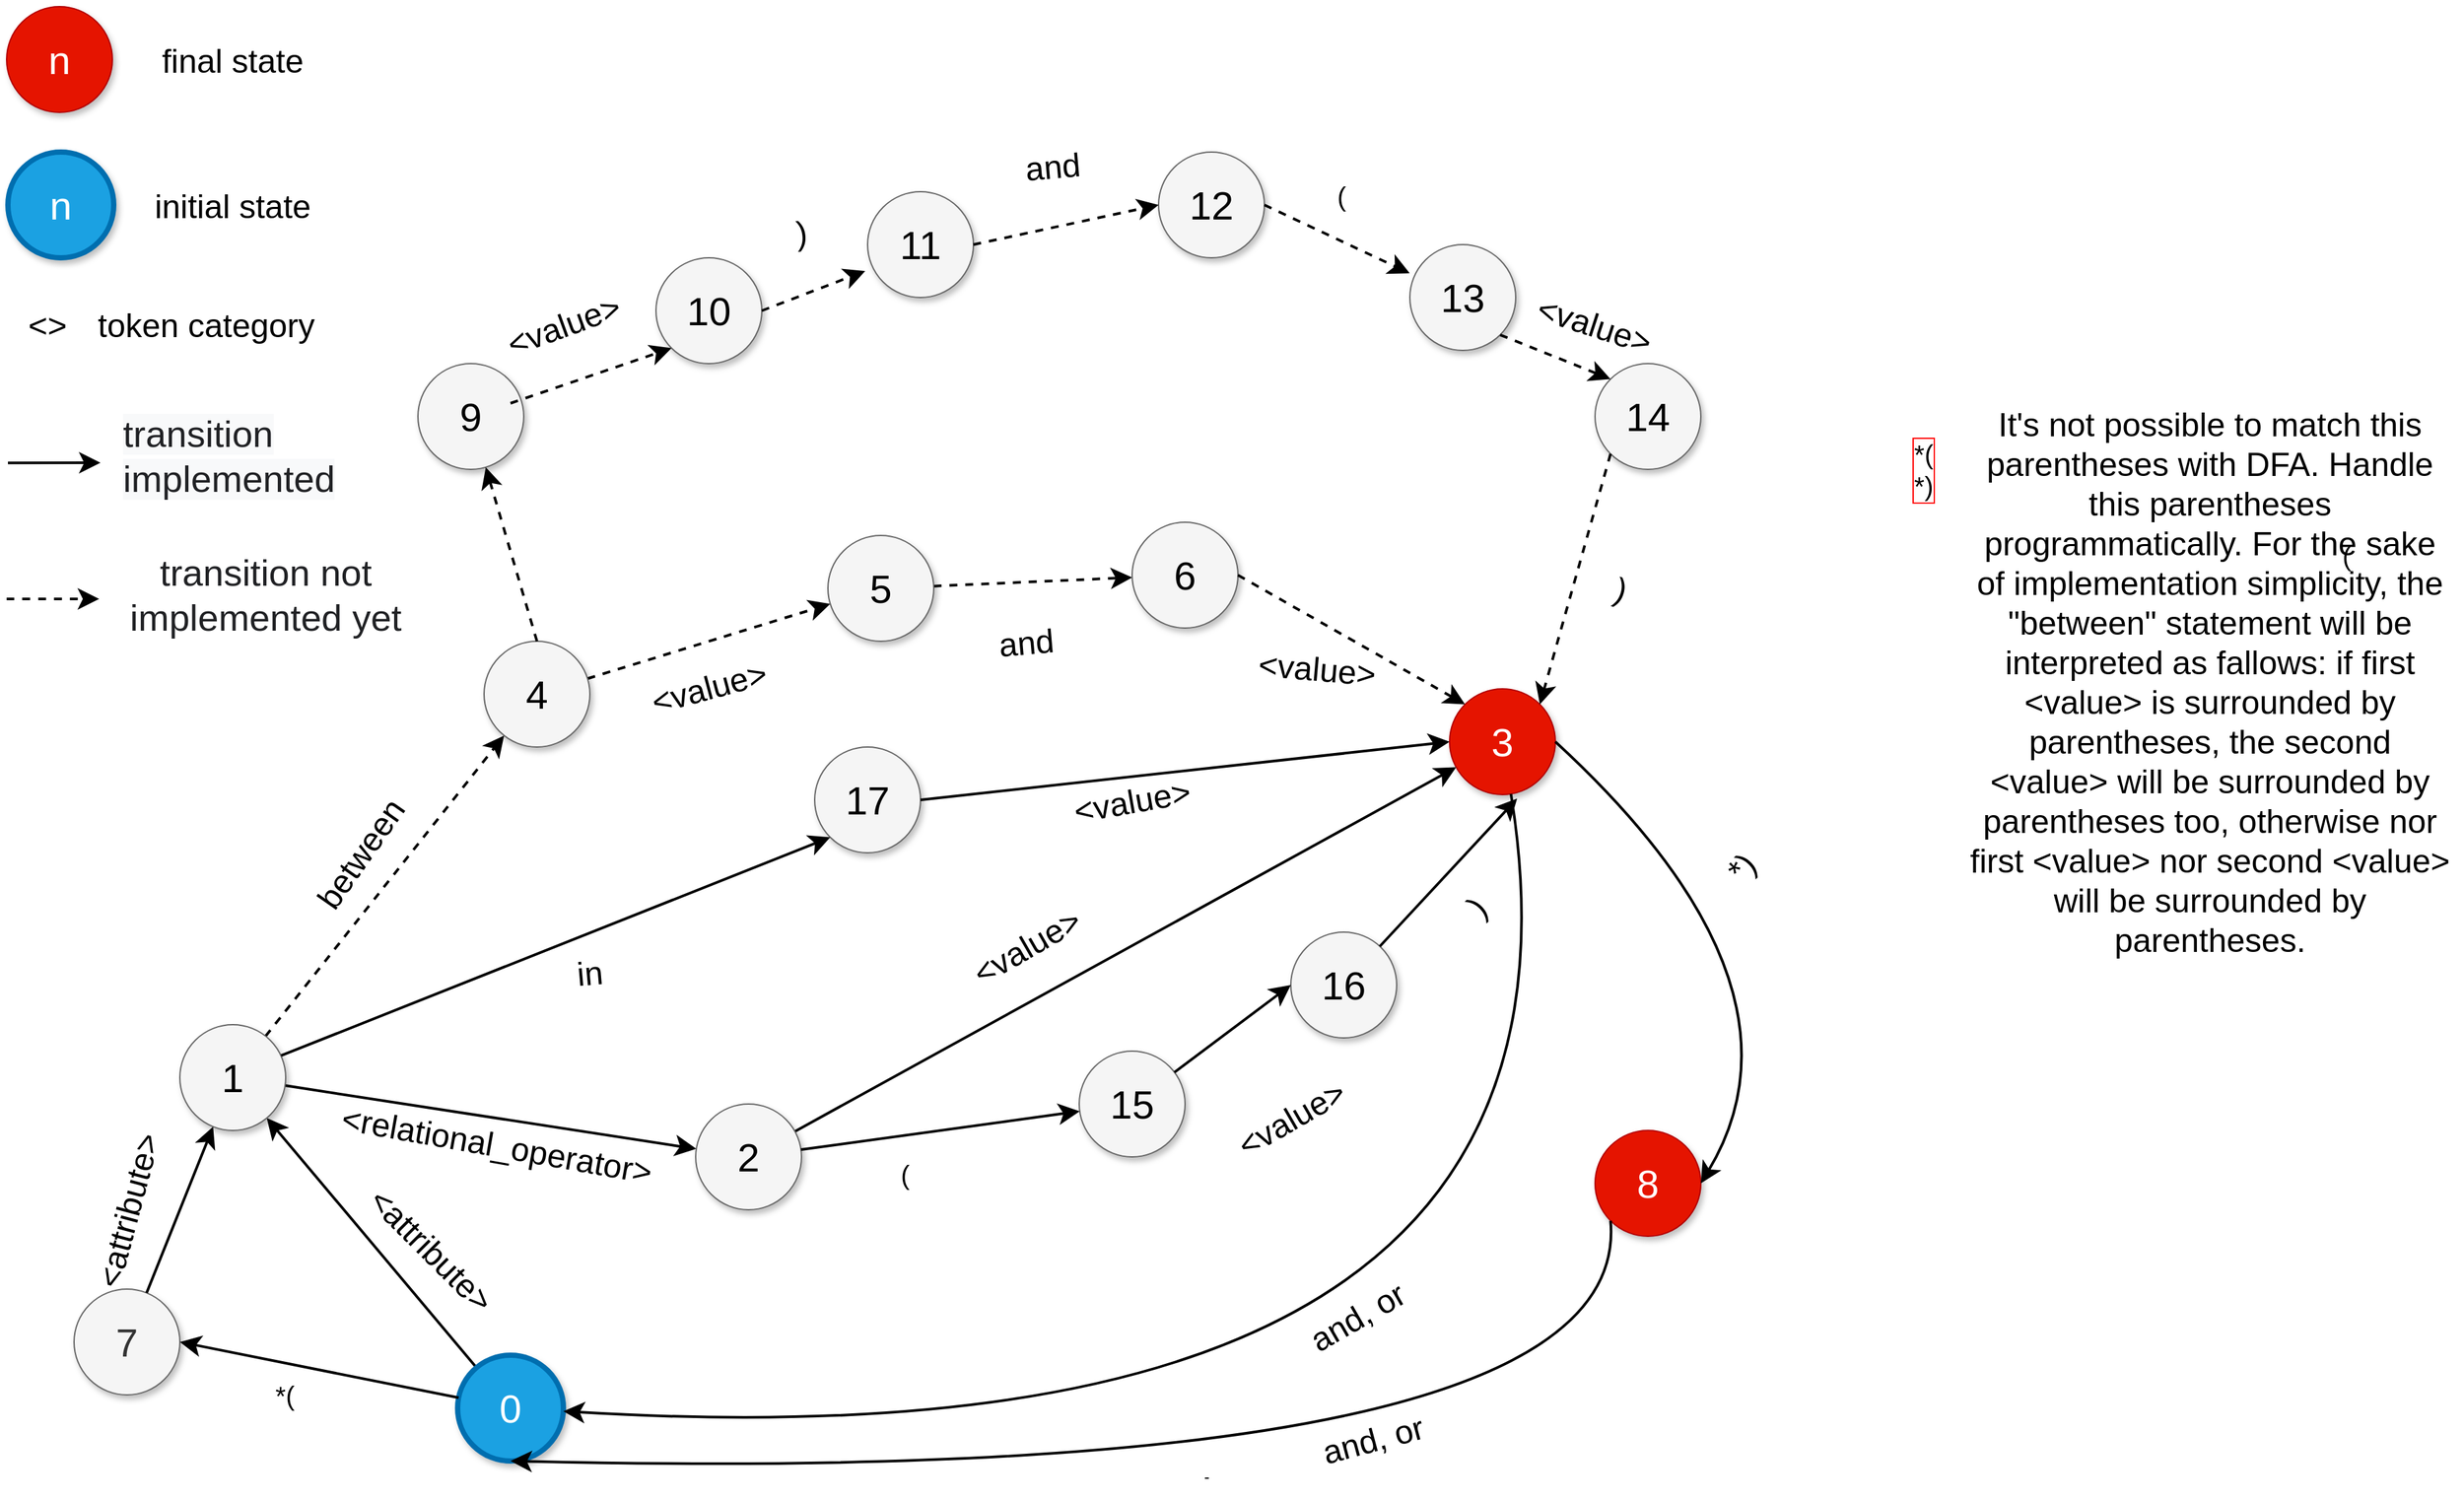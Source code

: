 <mxfile version="13.9.5" type="device"><diagram name="Page-1" id="ff44883e-f642-bcb2-894b-16b3d25a3f0b"><mxGraphModel dx="1602" dy="1026" grid="1" gridSize="10" guides="1" tooltips="1" connect="1" arrows="1" fold="1" page="1" pageScale="1.5" pageWidth="1169" pageHeight="826" background="#ffffff" math="0" shadow="0"><root><mxCell id="0" style=";html=1;"/><mxCell id="1" style=";html=1;" parent="0"/><mxCell id="f0bcc99304e6f5a-9" style="edgeStyle=none;curved=1;html=1;startSize=10;endArrow=classic;endFill=1;endSize=10;strokeColor=#000000;strokeWidth=2;fontSize=12;" parent="1" source="f0bcc99304e6f5a-1" target="f0bcc99304e6f5a-2" edge="1"><mxGeometry relative="1" as="geometry"/></mxCell><mxCell id="f0bcc99304e6f5a-1" value="0" style="ellipse;whiteSpace=wrap;html=1;rounded=0;shadow=1;strokeColor=#006EAF;strokeWidth=4;fontSize=30;align=center;fillColor=#1ba1e2;fontColor=#ffffff;" parent="1" vertex="1"><mxGeometry x="360" y="1030" width="80" height="80" as="geometry"/></mxCell><mxCell id="f0bcc99304e6f5a-10" style="edgeStyle=none;curved=1;html=1;startSize=10;endFill=1;endSize=10;strokeWidth=2;fontSize=12;" parent="1" source="f0bcc99304e6f5a-2" target="f0bcc99304e6f5a-6" edge="1"><mxGeometry relative="1" as="geometry"/></mxCell><mxCell id="f0bcc99304e6f5a-11" style="edgeStyle=none;curved=1;html=1;startSize=10;endFill=1;endSize=10;strokeWidth=2;fontSize=12;dashed=1;" parent="1" source="f0bcc99304e6f5a-2" target="f0bcc99304e6f5a-5" edge="1"><mxGeometry relative="1" as="geometry"/></mxCell><mxCell id="f0bcc99304e6f5a-2" value="1" style="ellipse;whiteSpace=wrap;html=1;rounded=0;shadow=1;strokeColor=#666666;strokeWidth=1;fontSize=30;align=center;fillColor=#f5f5f5;" parent="1" vertex="1"><mxGeometry x="150" y="780" width="80" height="80" as="geometry"/></mxCell><mxCell id="f0bcc99304e6f5a-4" value="3" style="ellipse;whiteSpace=wrap;html=1;rounded=0;shadow=1;strokeColor=#B20000;strokeWidth=1;fontSize=30;align=center;fillColor=#e51400;fontColor=#ffffff;" parent="1" vertex="1"><mxGeometry x="1110" y="526" width="80" height="80" as="geometry"/></mxCell><mxCell id="f0bcc99304e6f5a-12" style="edgeStyle=none;curved=1;html=1;startSize=10;endFill=1;endSize=10;strokeWidth=2;fontSize=12;dashed=1;" parent="1" source="f0bcc99304e6f5a-5" target="f0bcc99304e6f5a-7" edge="1"><mxGeometry relative="1" as="geometry"/></mxCell><mxCell id="f0bcc99304e6f5a-5" value="4" style="ellipse;whiteSpace=wrap;html=1;rounded=0;shadow=1;strokeColor=#666666;strokeWidth=1;fontSize=30;align=center;fillColor=#f5f5f5;" parent="1" vertex="1"><mxGeometry x="380" y="490" width="80" height="80" as="geometry"/></mxCell><mxCell id="f0bcc99304e6f5a-14" style="edgeStyle=none;curved=1;html=1;startSize=10;endFill=1;endSize=10;strokeWidth=2;fontSize=12;" parent="1" source="f0bcc99304e6f5a-6" target="f0bcc99304e6f5a-4" edge="1"><mxGeometry relative="1" as="geometry"/></mxCell><mxCell id="f0bcc99304e6f5a-6" value="2" style="ellipse;whiteSpace=wrap;html=1;rounded=0;shadow=1;strokeColor=#666666;strokeWidth=1;fontSize=30;align=center;fillColor=#f5f5f5;" parent="1" vertex="1"><mxGeometry x="540" y="840" width="80" height="80" as="geometry"/></mxCell><mxCell id="f0bcc99304e6f5a-13" style="edgeStyle=none;curved=1;html=1;startSize=10;endFill=1;endSize=10;strokeWidth=2;fontSize=12;dashed=1;" parent="1" source="f0bcc99304e6f5a-7" target="f0bcc99304e6f5a-8" edge="1"><mxGeometry relative="1" as="geometry"/></mxCell><mxCell id="f0bcc99304e6f5a-7" value="5" style="ellipse;whiteSpace=wrap;html=1;rounded=0;shadow=1;strokeColor=#666666;strokeWidth=1;fontSize=30;align=center;fillColor=#f5f5f5;" parent="1" vertex="1"><mxGeometry x="640" y="410" width="80" height="80" as="geometry"/></mxCell><mxCell id="f0bcc99304e6f5a-8" value="6" style="ellipse;whiteSpace=wrap;html=1;rounded=0;shadow=1;strokeColor=#666666;strokeWidth=1;fontSize=30;align=center;fillColor=#f5f5f5;" parent="1" vertex="1"><mxGeometry x="870" y="400" width="80" height="80" as="geometry"/></mxCell><mxCell id="f0bcc99304e6f5a-30" value="&amp;lt;relational_operator&amp;gt;" style="text;html=1;strokeColor=none;fillColor=none;align=center;verticalAlign=middle;whiteSpace=wrap;rounded=0;shadow=1;labelBackgroundColor=none;fontSize=25;rotation=10;" parent="1" vertex="1"><mxGeometry x="370" y="860" width="40" height="20" as="geometry"/></mxCell><mxCell id="f0bcc99304e6f5a-33" value="&amp;lt;value&amp;gt;" style="text;html=1;strokeColor=none;fillColor=none;align=center;verticalAlign=middle;whiteSpace=wrap;rounded=0;shadow=1;labelBackgroundColor=none;fontSize=25;rotation=-15;" parent="1" vertex="1"><mxGeometry x="530" y="504" width="40" height="40" as="geometry"/></mxCell><mxCell id="zGkJbQkSqlp_Rj3pSPgc-1" value="7" style="ellipse;whiteSpace=wrap;html=1;rounded=0;shadow=1;strokeWidth=1;fontSize=30;align=center;fillColor=#f5f5f5;strokeColor=#666666;fontColor=#333333;" parent="1" vertex="1"><mxGeometry x="70" y="980" width="80" height="80" as="geometry"/></mxCell><mxCell id="zGkJbQkSqlp_Rj3pSPgc-3" style="edgeStyle=none;curved=1;html=1;startSize=10;endArrow=classic;endFill=1;endSize=10;strokeColor=#000000;strokeWidth=2;fontSize=12;entryX=1;entryY=0.5;entryDx=0;entryDy=0;" parent="1" source="f0bcc99304e6f5a-1" target="zGkJbQkSqlp_Rj3pSPgc-1" edge="1"><mxGeometry relative="1" as="geometry"><mxPoint x="-70" y="950" as="sourcePoint"/><mxPoint x="150" y="950" as="targetPoint"/></mxGeometry></mxCell><mxCell id="zGkJbQkSqlp_Rj3pSPgc-4" value="*(" style="text;html=1;resizable=0;points=[];align=center;verticalAlign=middle;labelBackgroundColor=none;fontSize=20;" parent="zGkJbQkSqlp_Rj3pSPgc-3" vertex="1" connectable="0"><mxGeometry x="0.255" y="-5" relative="1" as="geometry"><mxPoint x="-0.36" y="29.03" as="offset"/></mxGeometry></mxCell><mxCell id="RnQfbzzAzP_7NJszoJCJ-1" value="16" style="ellipse;whiteSpace=wrap;html=1;rounded=0;shadow=1;strokeColor=#666666;strokeWidth=1;fontSize=30;align=center;fillColor=#f5f5f5;" parent="1" vertex="1"><mxGeometry x="990" y="710" width="80" height="80" as="geometry"/></mxCell><mxCell id="RnQfbzzAzP_7NJszoJCJ-2" value="15" style="ellipse;whiteSpace=wrap;html=1;rounded=0;shadow=1;strokeColor=#666666;strokeWidth=1;fontSize=30;align=center;fillColor=#f5f5f5;" parent="1" vertex="1"><mxGeometry x="830" y="800" width="80" height="80" as="geometry"/></mxCell><mxCell id="RnQfbzzAzP_7NJszoJCJ-3" style="edgeStyle=none;curved=1;html=1;startSize=10;endFill=1;endSize=10;strokeWidth=2;fontSize=12;" parent="1" source="f0bcc99304e6f5a-6" target="RnQfbzzAzP_7NJszoJCJ-2" edge="1"><mxGeometry relative="1" as="geometry"><mxPoint x="856.03" y="602.626" as="sourcePoint"/><mxPoint x="1073.978" y="497.39" as="targetPoint"/></mxGeometry></mxCell><mxCell id="RnQfbzzAzP_7NJszoJCJ-4" style="edgeStyle=none;curved=1;html=1;startSize=10;endFill=1;endSize=10;strokeWidth=2;fontSize=12;entryX=0;entryY=0.5;entryDx=0;entryDy=0;" parent="1" source="RnQfbzzAzP_7NJszoJCJ-2" target="RnQfbzzAzP_7NJszoJCJ-1" edge="1"><mxGeometry relative="1" as="geometry"><mxPoint x="1039.996" y="640.002" as="sourcePoint"/><mxPoint x="1123.388" y="695.692" as="targetPoint"/></mxGeometry></mxCell><mxCell id="RnQfbzzAzP_7NJszoJCJ-5" style="edgeStyle=none;curved=1;html=1;startSize=10;endFill=1;endSize=10;strokeWidth=2;fontSize=12;entryX=0.638;entryY=1.038;entryDx=0;entryDy=0;entryPerimeter=0;" parent="1" source="RnQfbzzAzP_7NJszoJCJ-1" target="f0bcc99304e6f5a-4" edge="1"><mxGeometry relative="1" as="geometry"><mxPoint x="960.004" y="606.786" as="sourcePoint"/><mxPoint x="1122.25" y="550" as="targetPoint"/></mxGeometry></mxCell><mxCell id="RnQfbzzAzP_7NJszoJCJ-6" style="edgeStyle=none;curved=1;html=1;startSize=10;endFill=1;endSize=10;strokeWidth=2;fontSize=12;" parent="1" source="f0bcc99304e6f5a-4" target="f0bcc99304e6f5a-1" edge="1"><mxGeometry relative="1" as="geometry"><mxPoint x="1148.044" y="492.357" as="sourcePoint"/><mxPoint x="1501.965" y="607.617" as="targetPoint"/><Array as="points"><mxPoint x="1240" y="1120"/></Array></mxGeometry></mxCell><mxCell id="RnQfbzzAzP_7NJszoJCJ-14" style="edgeStyle=none;curved=1;html=1;startSize=10;endFill=1;endSize=10;strokeWidth=2;fontSize=12;" parent="1" source="zGkJbQkSqlp_Rj3pSPgc-1" target="f0bcc99304e6f5a-2" edge="1"><mxGeometry relative="1" as="geometry"><mxPoint x="153.273" y="912.266" as="sourcePoint"/><mxPoint x="256.741" y="617.738" as="targetPoint"/></mxGeometry></mxCell><mxCell id="RnQfbzzAzP_7NJszoJCJ-15" value="&amp;lt;attribute&amp;gt;" style="text;html=1;strokeColor=none;fillColor=none;align=center;verticalAlign=middle;whiteSpace=wrap;rounded=0;shadow=1;labelBackgroundColor=none;fontSize=25;rotation=-75;" parent="1" vertex="1"><mxGeometry x="99" y="910" width="22" height="20" as="geometry"/></mxCell><mxCell id="RnQfbzzAzP_7NJszoJCJ-20" style="edgeStyle=none;curved=1;html=1;startSize=10;endFill=1;endSize=10;strokeWidth=2;fontSize=12;exitX=1;exitY=0.5;exitDx=0;exitDy=0;entryX=0;entryY=0;entryDx=0;entryDy=0;dashed=1;" parent="1" source="f0bcc99304e6f5a-8" target="f0bcc99304e6f5a-4" edge="1"><mxGeometry relative="1" as="geometry"><mxPoint x="586.911" y="344.587" as="sourcePoint"/><mxPoint x="703.135" y="295.522" as="targetPoint"/></mxGeometry></mxCell><mxCell id="RnQfbzzAzP_7NJszoJCJ-25" value="8" style="ellipse;whiteSpace=wrap;html=1;rounded=0;shadow=1;strokeColor=#B20000;strokeWidth=1;fontSize=30;align=center;fillColor=#e51400;fontColor=#ffffff;" parent="1" vertex="1"><mxGeometry x="1220" y="860" width="80" height="80" as="geometry"/></mxCell><mxCell id="RnQfbzzAzP_7NJszoJCJ-26" style="edgeStyle=none;curved=1;html=1;startSize=10;endFill=1;endSize=10;strokeWidth=2;fontSize=12;entryX=1;entryY=0.5;entryDx=0;entryDy=0;exitX=1;exitY=0.5;exitDx=0;exitDy=0;" parent="1" source="f0bcc99304e6f5a-4" target="RnQfbzzAzP_7NJszoJCJ-25" edge="1"><mxGeometry relative="1" as="geometry"><mxPoint x="858.766" y="534.675" as="sourcePoint"/><mxPoint x="897.54" y="463.04" as="targetPoint"/><Array as="points"><mxPoint x="1390" y="750"/></Array></mxGeometry></mxCell><mxCell id="RnQfbzzAzP_7NJszoJCJ-27" value="-" style="edgeStyle=none;curved=1;html=1;startSize=10;endFill=1;endSize=10;strokeWidth=2;fontSize=12;exitX=0;exitY=1;exitDx=0;exitDy=0;entryX=0.5;entryY=1;entryDx=0;entryDy=0;" parent="1" source="RnQfbzzAzP_7NJszoJCJ-25" target="f0bcc99304e6f5a-1" edge="1"><mxGeometry relative="1" as="geometry"><mxPoint x="904.722" y="455.608" as="sourcePoint"/><mxPoint x="37.036" y="635.111" as="targetPoint"/><Array as="points"><mxPoint x="1250" y="1130"/></Array></mxGeometry></mxCell><mxCell id="RnQfbzzAzP_7NJszoJCJ-28" value="9" style="ellipse;whiteSpace=wrap;html=1;rounded=0;shadow=1;strokeColor=#666666;strokeWidth=1;fontSize=30;align=center;fillColor=#f5f5f5;" parent="1" vertex="1"><mxGeometry x="330" y="280" width="80" height="80" as="geometry"/></mxCell><mxCell id="RnQfbzzAzP_7NJszoJCJ-29" value="10" style="ellipse;whiteSpace=wrap;html=1;rounded=0;shadow=1;strokeColor=#666666;strokeWidth=1;fontSize=30;align=center;fillColor=#f5f5f5;" parent="1" vertex="1"><mxGeometry x="510" y="200" width="80" height="80" as="geometry"/></mxCell><mxCell id="RnQfbzzAzP_7NJszoJCJ-30" value="11" style="ellipse;whiteSpace=wrap;html=1;rounded=0;shadow=1;strokeColor=#666666;strokeWidth=1;fontSize=30;align=center;fillColor=#f5f5f5;" parent="1" vertex="1"><mxGeometry x="670" y="150" width="80" height="80" as="geometry"/></mxCell><mxCell id="RnQfbzzAzP_7NJszoJCJ-31" value="12" style="ellipse;whiteSpace=wrap;html=1;rounded=0;shadow=1;strokeColor=#666666;strokeWidth=1;fontSize=30;align=center;fillColor=#f5f5f5;" parent="1" vertex="1"><mxGeometry x="890" y="120" width="80" height="80" as="geometry"/></mxCell><mxCell id="RnQfbzzAzP_7NJszoJCJ-32" value="13" style="ellipse;whiteSpace=wrap;html=1;rounded=0;shadow=1;strokeColor=#666666;strokeWidth=1;fontSize=30;align=center;fillColor=#f5f5f5;" parent="1" vertex="1"><mxGeometry x="1080" y="190" width="80" height="80" as="geometry"/></mxCell><mxCell id="RnQfbzzAzP_7NJszoJCJ-33" value="14" style="ellipse;whiteSpace=wrap;html=1;rounded=0;shadow=1;strokeColor=#666666;strokeWidth=1;fontSize=30;align=center;fillColor=#f5f5f5;" parent="1" vertex="1"><mxGeometry x="1220" y="280" width="80" height="80" as="geometry"/></mxCell><mxCell id="RnQfbzzAzP_7NJszoJCJ-36" style="edgeStyle=none;curved=1;html=1;startSize=10;endFill=1;endSize=10;strokeWidth=2;fontSize=12;exitX=0.5;exitY=0;exitDx=0;exitDy=0;dashed=1;" parent="1" source="f0bcc99304e6f5a-5" target="RnQfbzzAzP_7NJszoJCJ-28" edge="1"><mxGeometry relative="1" as="geometry"><mxPoint x="470" y="460" as="sourcePoint"/><mxPoint x="376.858" y="349.996" as="targetPoint"/></mxGeometry></mxCell><mxCell id="RnQfbzzAzP_7NJszoJCJ-37" style="edgeStyle=none;curved=1;html=1;startSize=10;endFill=1;endSize=10;strokeWidth=2;fontSize=12;entryX=0;entryY=1;entryDx=0;entryDy=0;dashed=1;" parent="1" target="RnQfbzzAzP_7NJszoJCJ-29" edge="1"><mxGeometry relative="1" as="geometry"><mxPoint x="400" y="310" as="sourcePoint"/><mxPoint x="540" y="220" as="targetPoint"/></mxGeometry></mxCell><mxCell id="RnQfbzzAzP_7NJszoJCJ-38" style="edgeStyle=none;curved=1;html=1;startSize=10;endFill=1;endSize=10;strokeWidth=2;fontSize=12;entryX=-0.023;entryY=0.75;entryDx=0;entryDy=0;entryPerimeter=0;dashed=1;exitX=1;exitY=0.5;exitDx=0;exitDy=0;" parent="1" source="RnQfbzzAzP_7NJszoJCJ-29" target="RnQfbzzAzP_7NJszoJCJ-30" edge="1"><mxGeometry relative="1" as="geometry"><mxPoint x="570" y="240" as="sourcePoint"/><mxPoint x="696.858" y="232.416" as="targetPoint"/></mxGeometry></mxCell><mxCell id="RnQfbzzAzP_7NJszoJCJ-39" style="edgeStyle=none;curved=1;html=1;startSize=10;endFill=1;endSize=10;strokeWidth=2;fontSize=12;exitX=1;exitY=0.5;exitDx=0;exitDy=0;entryX=0;entryY=0.5;entryDx=0;entryDy=0;dashed=1;" parent="1" source="RnQfbzzAzP_7NJszoJCJ-30" target="RnQfbzzAzP_7NJszoJCJ-31" edge="1"><mxGeometry relative="1" as="geometry"><mxPoint x="769.497" y="273.793" as="sourcePoint"/><mxPoint x="876.358" y="226.206" as="targetPoint"/></mxGeometry></mxCell><mxCell id="RnQfbzzAzP_7NJszoJCJ-40" style="edgeStyle=none;curved=1;html=1;startSize=10;endFill=1;endSize=10;strokeWidth=2;fontSize=12;exitX=1;exitY=0.5;exitDx=0;exitDy=0;entryX=-0.002;entryY=0.271;entryDx=0;entryDy=0;entryPerimeter=0;dashed=1;" parent="1" source="RnQfbzzAzP_7NJszoJCJ-31" target="RnQfbzzAzP_7NJszoJCJ-32" edge="1"><mxGeometry relative="1" as="geometry"><mxPoint x="823.497" y="337.583" as="sourcePoint"/><mxPoint x="930.358" y="289.996" as="targetPoint"/></mxGeometry></mxCell><mxCell id="RnQfbzzAzP_7NJszoJCJ-41" style="edgeStyle=none;curved=1;html=1;startSize=10;endFill=1;endSize=10;strokeWidth=2;fontSize=12;entryX=0;entryY=0;entryDx=0;entryDy=0;exitX=1;exitY=1;exitDx=0;exitDy=0;dashed=1;" parent="1" source="RnQfbzzAzP_7NJszoJCJ-32" target="RnQfbzzAzP_7NJszoJCJ-33" edge="1"><mxGeometry relative="1" as="geometry"><mxPoint x="959.997" y="337.583" as="sourcePoint"/><mxPoint x="1066.858" y="289.996" as="targetPoint"/></mxGeometry></mxCell><mxCell id="RnQfbzzAzP_7NJszoJCJ-42" style="edgeStyle=none;curved=1;html=1;startSize=10;endFill=1;endSize=10;strokeWidth=2;fontSize=12;entryX=1;entryY=0;entryDx=0;entryDy=0;exitX=0;exitY=1;exitDx=0;exitDy=0;dashed=1;" parent="1" source="RnQfbzzAzP_7NJszoJCJ-33" target="f0bcc99304e6f5a-4" edge="1"><mxGeometry relative="1" as="geometry"><mxPoint x="949.997" y="317.583" as="sourcePoint"/><mxPoint x="1056.858" y="269.996" as="targetPoint"/></mxGeometry></mxCell><mxCell id="RnQfbzzAzP_7NJszoJCJ-43" value="&amp;lt;attribute&amp;gt;" style="text;html=1;strokeColor=none;fillColor=none;align=center;verticalAlign=middle;whiteSpace=wrap;rounded=0;shadow=1;labelBackgroundColor=none;fontSize=25;rotation=45;" parent="1" vertex="1"><mxGeometry x="330" y="940" width="22" height="20" as="geometry"/></mxCell><mxCell id="RnQfbzzAzP_7NJszoJCJ-45" value="between" style="text;html=1;strokeColor=none;fillColor=none;align=center;verticalAlign=middle;whiteSpace=wrap;rounded=0;shadow=1;labelBackgroundColor=none;fontSize=25;rotation=-55;" parent="1" vertex="1"><mxGeometry x="275" y="640" width="22" height="20" as="geometry"/></mxCell><mxCell id="DeqSXlcTdvhz6Is8dRwD-1" value="&amp;lt;value&amp;gt;" style="text;html=1;strokeColor=none;fillColor=none;align=center;verticalAlign=middle;whiteSpace=wrap;rounded=0;shadow=1;labelBackgroundColor=none;fontSize=25;rotation=-30;" vertex="1" parent="1"><mxGeometry x="770" y="700" width="40" height="40" as="geometry"/></mxCell><mxCell id="DeqSXlcTdvhz6Is8dRwD-2" value="(" style="text;html=1;resizable=0;points=[];align=center;verticalAlign=middle;labelBackgroundColor=none;fontSize=20;" vertex="1" connectable="0" parent="1"><mxGeometry x="259.999" y="1059.997" as="geometry"><mxPoint x="438" y="-167" as="offset"/></mxGeometry></mxCell><mxCell id="DeqSXlcTdvhz6Is8dRwD-3" value="&amp;lt;value&amp;gt;" style="text;html=1;strokeColor=none;fillColor=none;align=center;verticalAlign=middle;whiteSpace=wrap;rounded=0;shadow=1;labelBackgroundColor=none;fontSize=25;rotation=-30;" vertex="1" parent="1"><mxGeometry x="970" y="830" width="40" height="40" as="geometry"/></mxCell><mxCell id="DeqSXlcTdvhz6Is8dRwD-4" value=")" style="text;html=1;strokeColor=none;fillColor=none;align=center;verticalAlign=middle;whiteSpace=wrap;rounded=0;shadow=1;labelBackgroundColor=none;fontSize=25;rotation=-45;" vertex="1" parent="1"><mxGeometry x="1110" y="670" width="40" height="40" as="geometry"/></mxCell><mxCell id="DeqSXlcTdvhz6Is8dRwD-5" value="and, or" style="text;html=1;strokeColor=none;fillColor=none;align=center;verticalAlign=middle;whiteSpace=wrap;rounded=0;shadow=1;labelBackgroundColor=none;fontSize=25;rotation=-15;" vertex="1" parent="1"><mxGeometry x="981.7" y="1072.94" width="140" height="40" as="geometry"/></mxCell><mxCell id="DeqSXlcTdvhz6Is8dRwD-6" value="and, or" style="text;html=1;strokeColor=none;fillColor=none;align=center;verticalAlign=middle;whiteSpace=wrap;rounded=0;shadow=1;labelBackgroundColor=none;fontSize=25;rotation=-30;" vertex="1" parent="1"><mxGeometry x="970" y="980" width="140" height="40" as="geometry"/></mxCell><mxCell id="DeqSXlcTdvhz6Is8dRwD-7" value="*)" style="text;html=1;strokeColor=none;fillColor=none;align=center;verticalAlign=middle;whiteSpace=wrap;rounded=0;shadow=1;labelBackgroundColor=none;fontSize=25;rotation=-45;" vertex="1" parent="1"><mxGeometry x="1310" y="640" width="40" height="40" as="geometry"/></mxCell><mxCell id="DeqSXlcTdvhz6Is8dRwD-8" value="(" style="text;html=1;resizable=0;points=[];align=center;verticalAlign=middle;labelBackgroundColor=none;fontSize=20;" vertex="1" connectable="0" parent="1"><mxGeometry x="1349.999" y="591.997" as="geometry"><mxPoint x="438" y="-167" as="offset"/></mxGeometry></mxCell><mxCell id="DeqSXlcTdvhz6Is8dRwD-9" value="&amp;lt;value&amp;gt;" style="text;html=1;strokeColor=none;fillColor=none;align=center;verticalAlign=middle;whiteSpace=wrap;rounded=0;shadow=1;labelBackgroundColor=none;fontSize=25;rotation=-20;" vertex="1" parent="1"><mxGeometry x="420" y="230" width="40" height="40" as="geometry"/></mxCell><mxCell id="DeqSXlcTdvhz6Is8dRwD-10" value="&amp;lt;value&amp;gt;" style="text;html=1;strokeColor=none;fillColor=none;align=center;verticalAlign=middle;whiteSpace=wrap;rounded=0;shadow=1;labelBackgroundColor=none;fontSize=25;rotation=18;" vertex="1" parent="1"><mxGeometry x="1200" y="230" width="40" height="40" as="geometry"/></mxCell><mxCell id="DeqSXlcTdvhz6Is8dRwD-11" value="(" style="text;html=1;resizable=0;points=[];align=center;verticalAlign=middle;labelBackgroundColor=none;fontSize=20;" vertex="1" connectable="0" parent="1"><mxGeometry x="589.999" y="319.997" as="geometry"><mxPoint x="438" y="-167" as="offset"/></mxGeometry></mxCell><mxCell id="DeqSXlcTdvhz6Is8dRwD-12" value=")" style="text;html=1;strokeColor=none;fillColor=none;align=center;verticalAlign=middle;whiteSpace=wrap;rounded=0;shadow=1;labelBackgroundColor=none;fontSize=25;rotation=17;" vertex="1" parent="1"><mxGeometry x="1220" y="430" width="40" height="40" as="geometry"/></mxCell><mxCell id="DeqSXlcTdvhz6Is8dRwD-13" value=")" style="text;html=1;strokeColor=none;fillColor=none;align=center;verticalAlign=middle;whiteSpace=wrap;rounded=0;shadow=1;labelBackgroundColor=none;fontSize=25;rotation=-5;" vertex="1" parent="1"><mxGeometry x="600" y="160" width="40" height="40" as="geometry"/></mxCell><mxCell id="DeqSXlcTdvhz6Is8dRwD-14" value="and" style="text;html=1;strokeColor=none;fillColor=none;align=center;verticalAlign=middle;whiteSpace=wrap;rounded=0;shadow=1;labelBackgroundColor=none;fontSize=25;rotation=-5;" vertex="1" parent="1"><mxGeometry x="790" y="110" width="40" height="40" as="geometry"/></mxCell><mxCell id="DeqSXlcTdvhz6Is8dRwD-15" value="&amp;lt;value&amp;gt;" style="text;html=1;strokeColor=none;fillColor=none;align=center;verticalAlign=middle;whiteSpace=wrap;rounded=0;shadow=1;labelBackgroundColor=none;fontSize=25;rotation=5;" vertex="1" parent="1"><mxGeometry x="990" y="490" width="40" height="40" as="geometry"/></mxCell><mxCell id="DeqSXlcTdvhz6Is8dRwD-16" value="and" style="text;html=1;strokeColor=none;fillColor=none;align=center;verticalAlign=middle;whiteSpace=wrap;rounded=0;shadow=1;labelBackgroundColor=none;fontSize=25;rotation=-5;" vertex="1" parent="1"><mxGeometry x="770" y="470" width="40" height="40" as="geometry"/></mxCell><mxCell id="DeqSXlcTdvhz6Is8dRwD-17" value="17" style="ellipse;whiteSpace=wrap;html=1;rounded=0;shadow=1;strokeColor=#666666;strokeWidth=1;fontSize=30;align=center;fillColor=#f5f5f5;" vertex="1" parent="1"><mxGeometry x="630" y="570" width="80" height="80" as="geometry"/></mxCell><mxCell id="DeqSXlcTdvhz6Is8dRwD-18" style="edgeStyle=none;curved=1;html=1;startSize=10;endArrow=classic;endFill=1;endSize=10;strokeColor=#000000;strokeWidth=2;fontSize=12;exitX=0.958;exitY=0.292;exitDx=0;exitDy=0;entryX=0;entryY=1;entryDx=0;entryDy=0;exitPerimeter=0;" edge="1" parent="1" source="f0bcc99304e6f5a-2" target="DeqSXlcTdvhz6Is8dRwD-17"><mxGeometry relative="1" as="geometry"><mxPoint x="180" y="780" as="sourcePoint"/><mxPoint x="139" y="560" as="targetPoint"/></mxGeometry></mxCell><mxCell id="DeqSXlcTdvhz6Is8dRwD-19" style="edgeStyle=none;curved=1;html=1;startSize=10;endArrow=classic;endFill=1;endSize=10;strokeColor=#000000;strokeWidth=2;fontSize=12;exitX=1;exitY=0.5;exitDx=0;exitDy=0;entryX=0;entryY=0.5;entryDx=0;entryDy=0;" edge="1" parent="1" source="DeqSXlcTdvhz6Is8dRwD-17" target="f0bcc99304e6f5a-4"><mxGeometry relative="1" as="geometry"><mxPoint x="236.64" y="813.36" as="sourcePoint"/><mxPoint x="651.716" y="648.284" as="targetPoint"/></mxGeometry></mxCell><mxCell id="DeqSXlcTdvhz6Is8dRwD-20" value="in" style="text;html=1;strokeColor=none;fillColor=none;align=center;verticalAlign=middle;whiteSpace=wrap;rounded=0;shadow=1;labelBackgroundColor=none;fontSize=25;rotation=-5;" vertex="1" parent="1"><mxGeometry x="440" y="720" width="40" height="40" as="geometry"/></mxCell><mxCell id="DeqSXlcTdvhz6Is8dRwD-21" value="&amp;lt;value&amp;gt;" style="text;html=1;strokeColor=none;fillColor=none;align=center;verticalAlign=middle;whiteSpace=wrap;rounded=0;shadow=1;labelBackgroundColor=none;fontSize=25;rotation=-10;" vertex="1" parent="1"><mxGeometry x="850" y="590" width="40" height="40" as="geometry"/></mxCell><mxCell id="DeqSXlcTdvhz6Is8dRwD-22" value="n" style="ellipse;whiteSpace=wrap;html=1;rounded=0;shadow=1;strokeColor=#B20000;strokeWidth=1;fontSize=30;align=center;fillColor=#e51400;fontColor=#ffffff;" vertex="1" parent="1"><mxGeometry x="19" y="10" width="80" height="80" as="geometry"/></mxCell><mxCell id="DeqSXlcTdvhz6Is8dRwD-23" value="final state" style="text;html=1;strokeColor=none;fillColor=none;align=center;verticalAlign=middle;whiteSpace=wrap;rounded=0;shadow=1;labelBackgroundColor=none;fontSize=25;rotation=0;" vertex="1" parent="1"><mxGeometry x="110" y="30" width="160" height="40" as="geometry"/></mxCell><mxCell id="DeqSXlcTdvhz6Is8dRwD-24" value="n" style="ellipse;whiteSpace=wrap;html=1;rounded=0;shadow=1;strokeColor=#006EAF;strokeWidth=4;fontSize=30;align=center;fillColor=#1ba1e2;fontColor=#ffffff;" vertex="1" parent="1"><mxGeometry x="20" y="120" width="80" height="80" as="geometry"/></mxCell><mxCell id="DeqSXlcTdvhz6Is8dRwD-25" value="initial state" style="text;html=1;strokeColor=none;fillColor=none;align=center;verticalAlign=middle;whiteSpace=wrap;rounded=0;shadow=1;labelBackgroundColor=none;fontSize=25;rotation=0;" vertex="1" parent="1"><mxGeometry x="110" y="140" width="160" height="40" as="geometry"/></mxCell><mxCell id="DeqSXlcTdvhz6Is8dRwD-29" value="&amp;lt;&amp;gt;" style="text;html=1;strokeColor=none;fillColor=none;align=center;verticalAlign=middle;whiteSpace=wrap;rounded=0;shadow=1;labelBackgroundColor=none;fontSize=25;rotation=0;" vertex="1" parent="1"><mxGeometry x="30" y="230" width="40" height="40" as="geometry"/></mxCell><mxCell id="DeqSXlcTdvhz6Is8dRwD-30" value="token category" style="text;html=1;strokeColor=none;fillColor=none;align=center;verticalAlign=middle;whiteSpace=wrap;rounded=0;shadow=1;labelBackgroundColor=none;fontSize=25;rotation=0;" vertex="1" parent="1"><mxGeometry x="80" y="230" width="180" height="40" as="geometry"/></mxCell><mxCell id="DeqSXlcTdvhz6Is8dRwD-31" style="edgeStyle=none;curved=1;html=1;startSize=10;endFill=1;endSize=10;strokeWidth=2;fontSize=12;dashed=1;" edge="1" parent="1"><mxGeometry relative="1" as="geometry"><mxPoint x="19" y="458" as="sourcePoint"/><mxPoint x="89" y="458" as="targetPoint"/></mxGeometry></mxCell><mxCell id="DeqSXlcTdvhz6Is8dRwD-32" style="edgeStyle=none;curved=1;html=1;startSize=10;endArrow=classic;endFill=1;endSize=10;strokeColor=#000000;strokeWidth=2;fontSize=12;exitX=0.958;exitY=0.292;exitDx=0;exitDy=0;exitPerimeter=0;" edge="1" parent="1"><mxGeometry relative="1" as="geometry"><mxPoint x="20.0" y="355.08" as="sourcePoint"/><mxPoint x="90" y="355" as="targetPoint"/></mxGeometry></mxCell><mxCell id="DeqSXlcTdvhz6Is8dRwD-33" value="&lt;br class=&quot;Apple-interchange-newline&quot;&gt;&lt;span style=&quot;color: rgb(32 , 33 , 36) ; font-family: &amp;#34;arial&amp;#34; , sans-serif ; font-size: 28px ; text-align: left&quot;&gt;transition not implemented yet&lt;/span&gt;" style="text;html=1;strokeColor=none;fillColor=none;align=center;verticalAlign=middle;whiteSpace=wrap;rounded=0;shadow=1;labelBackgroundColor=none;fontSize=25;rotation=0;" vertex="1" parent="1"><mxGeometry x="110" y="420" width="210" height="40" as="geometry"/></mxCell><mxCell id="DeqSXlcTdvhz6Is8dRwD-34" value="&lt;span style=&quot;font-style: normal ; font-weight: 400 ; letter-spacing: normal ; text-indent: 0px ; text-transform: none ; word-spacing: 0px ; background-color: rgb(248 , 249 , 250) ; color: rgb(32 , 33 , 36) ; font-family: &amp;#34;arial&amp;#34; , sans-serif ; font-size: 28px ; text-align: left&quot;&gt;transition implemented&lt;/span&gt;" style="text;whiteSpace=wrap;html=1;" vertex="1" parent="1"><mxGeometry x="105" y="310" width="170" height="50" as="geometry"/></mxCell><mxCell id="DeqSXlcTdvhz6Is8dRwD-37" value="*(&lt;br&gt;*)" style="text;html=1;resizable=0;points=[];align=center;verticalAlign=middle;labelBackgroundColor=none;fontSize=20;labelBorderColor=#FF0000;" vertex="1" connectable="0" parent="1"><mxGeometry x="1660.0" y="910.003" as="geometry"><mxPoint x="-192" y="-550" as="offset"/></mxGeometry></mxCell><mxCell id="DeqSXlcTdvhz6Is8dRwD-38" value="It's not possible to match this parentheses with DFA. Handle this parentheses programmatically. For the sake of implementation simplicity, the &quot;between&quot; statement will be interpreted as fallows: if first &amp;lt;value&amp;gt; is surrounded by parentheses, the second &amp;lt;value&amp;gt; will be surrounded by parentheses too, otherwise nor first &amp;lt;value&amp;gt; nor second &amp;lt;value&amp;gt; will be surrounded by parentheses." style="text;html=1;strokeColor=none;fillColor=none;align=center;verticalAlign=middle;whiteSpace=wrap;rounded=0;shadow=1;labelBackgroundColor=none;fontSize=25;rotation=0;" vertex="1" parent="1"><mxGeometry x="1500" y="500" width="370" height="40" as="geometry"/></mxCell></root></mxGraphModel></diagram></mxfile>